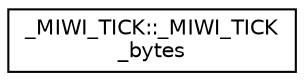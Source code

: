 digraph "Graphical Class Hierarchy"
{
  edge [fontname="Helvetica",fontsize="10",labelfontname="Helvetica",labelfontsize="10"];
  node [fontname="Helvetica",fontsize="10",shape=record];
  rankdir="LR";
  Node1 [label="_MIWI_TICK::_MIWI_TICK\l_bytes",height=0.2,width=0.4,color="black", fillcolor="white", style="filled",URL="$struct___m_i_w_i___t_i_c_k_1_1___m_i_w_i___t_i_c_k__bytes.html"];
}
